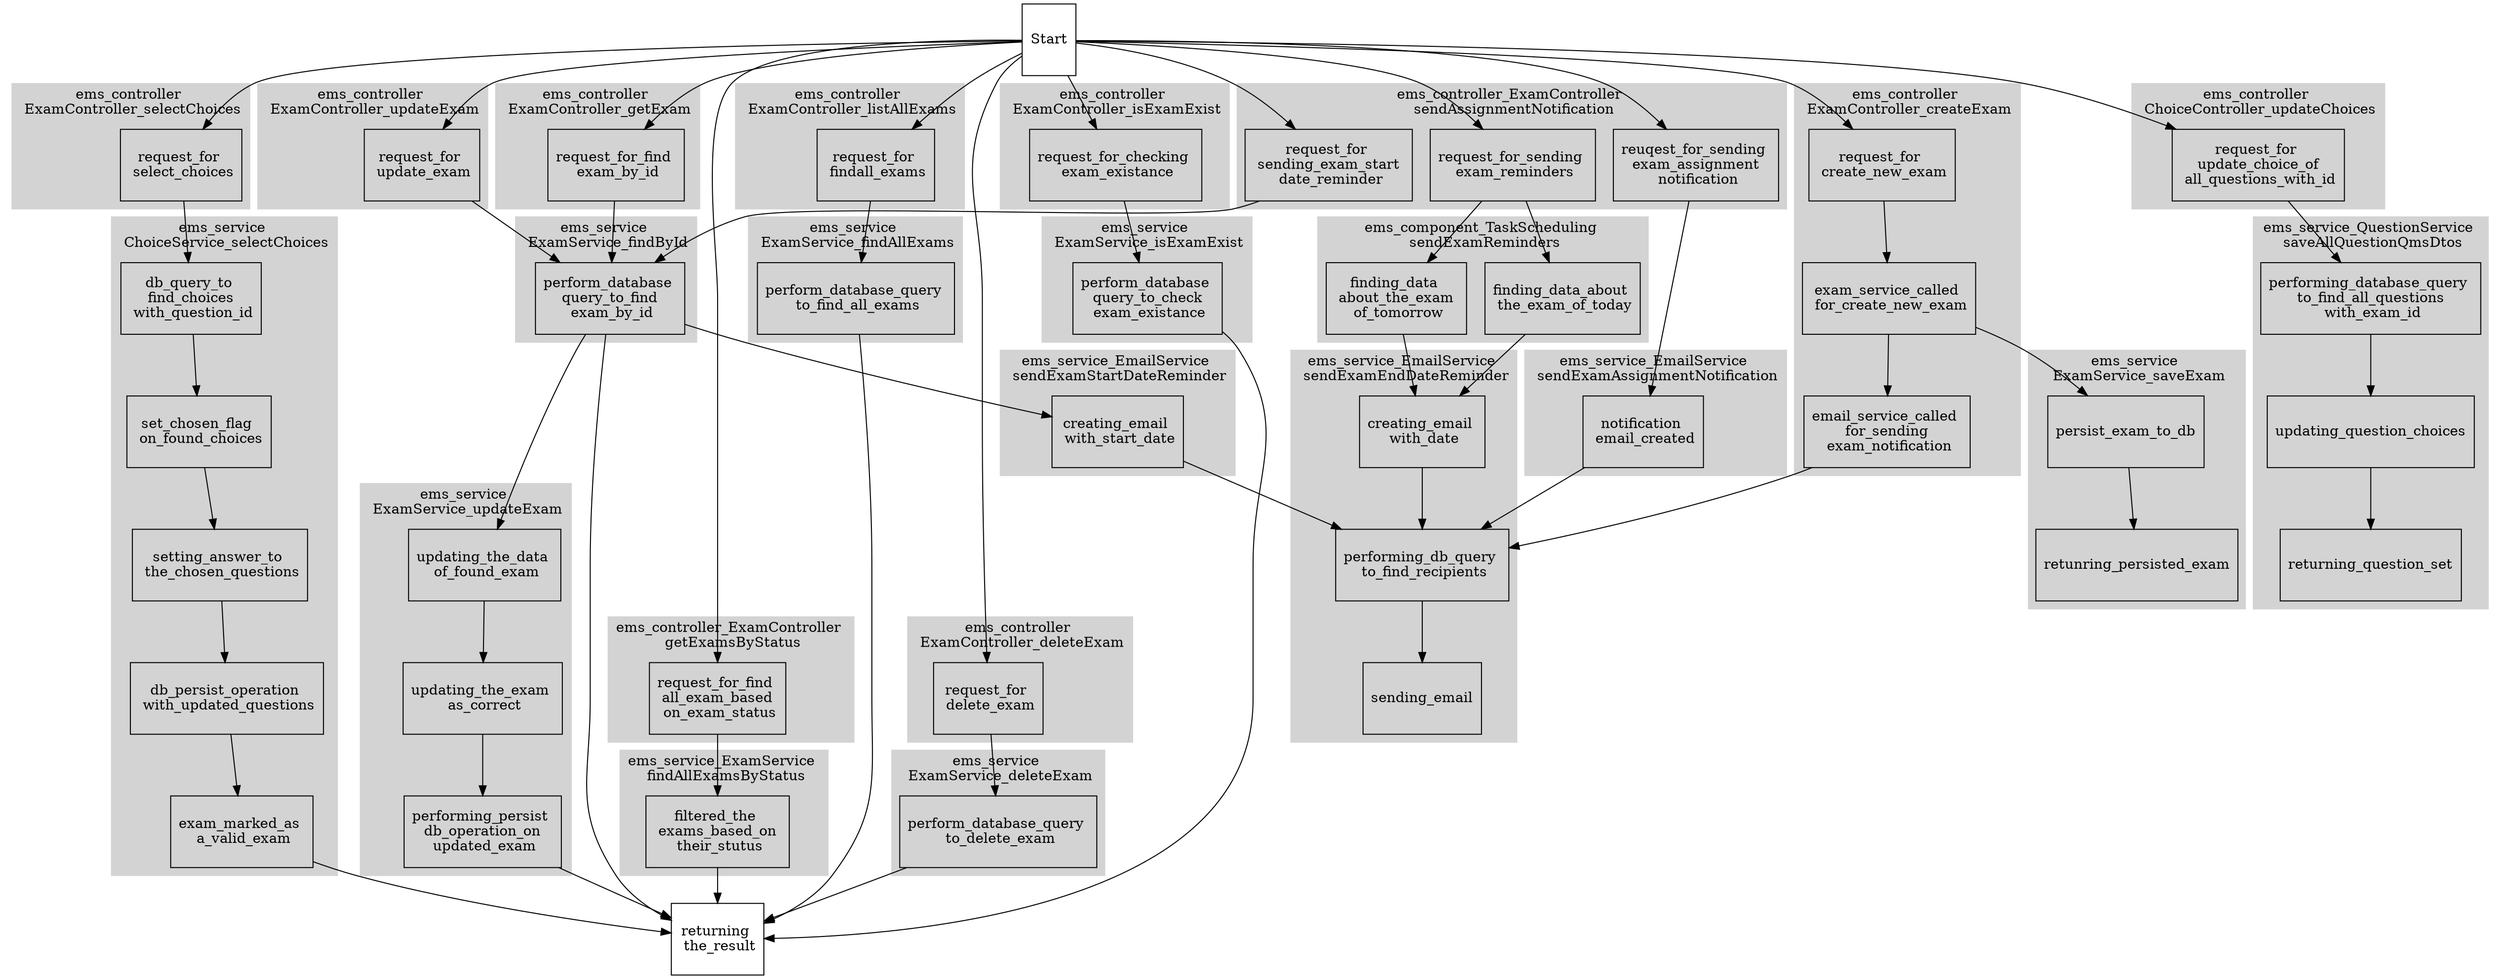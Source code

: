 strict digraph G {
node [shape=box];




node [shape=box, height = 1];
ratio=fill;

n1[label = "Start"];
n2[label = "request_for \n update_exam"];
n3[label = "perform_database \n query_to_find \n exam_by_id"];
n4[label = "updating_the_data \n of_found_exam"];
n5[label = "updating_the_exam \n as_correct"];
n6[label = "performing_persist \n db_operation_on \n updated_exam"];
n7[label = "returning \n the_result"];
n8[label = "request_for_find \n exam_by_id"];
n10[label = "request_for_find \n all_exam_based \n on_exam_status"];
n11[label = "filtered_the \n exams_based_on \n their_stutus"];
n12[label = "request_for \n findall_exams"];
n13[label = "perform_database_query \n to_find_all_exams"];
n14[label = "request_for \n sending_exam_start \n date_reminder"];
n15[label = "creating_email \n with_start_date"];
n16[label = "performing_db_query \n to_find_recipients"]
n17[label = "sending_email"];
n18[label = "request_for_sending \n exam_reminders"];
n19[label = "finding_data_about \n the_exam_of_today"];
n20[label = "creating_email \n with_date"];
n21[label = "finding_data \n about_the_exam \n of_tomorrow"];
n22[label = "reuqest_for_sending \n exam_assignment \n notification"];
n23[label = "notification \n email_created"];
n24[label = "request_for \n create_new_exam"];
n25[label = "exam_service_called \n for_create_new_exam"];
n26[label = "email_service_called \n for_sending \n exam_notification"];
n27[label = "request_for \n delete_exam"];
n28[label = "perform_database_query \n to_delete_exam"];
n29[label = "request_for \n select_choices"];
n30[label = "db_query_to \n find_choices \n with_question_id"];
n31[label = "set_chosen_flag \n on_found_choices"];
n32[label = "setting_answer_to \n the_chosen_questions"];
n33[label = "db_persist_operation \n with_updated_questions"];
n34[label = "exam_marked_as \n a_valid_exam"];
n37[label = "persist_exam_to_db"];
n38[label = "retunring_persisted_exam"];
n39[label = "request_for \n update_choice_of \n all_questions_with_id"];
n40[label = "performing_database_query \n to_find_all_questions \n with_exam_id"];
n41[label = "updating_question_choices"];
n42[label = "returning_question_set"];
n43[label = "request_for_checking \n exam_existance"];
n44[label = "perform_database \n query_to_check \n exam_existance"];


n1 -> n2;
n2 -> n3; 
n3 -> n4;
n4 -> n5;
n5 -> n6;
n6 -> n7;


n1 -> n8;
n8 -> n3;
n3 -> n7;

n1 -> n10;
n10 -> n11;
n11 -> n7;

n1 -> n12;
n12 -> n13;
n13 -> n7;

n1 -> n14;
n14 -> n3;
n3 -> n15;
n15 -> n16;
n16  -> n17;


n1 -> n18;
n18 -> n19;
n19 -> n20;
n20 -> n16;
n16 -> n17;

n1 -> n18;
n18 -> n21;
n21 -> n20;
n20 -> n16;
n16 -> n17;


n1 -> n22;
n22 -> n23
n23 -> n16;
n16 -> n17;

n1 -> n24;
n24 -> n25;
n25 -> n26;
n26 -> n16;
n16 -> n17;

n1 -> n27;
n27 -> n28;
n28 -> n7;

n1 -> n29;
n29 -> n30;
n30 -> n31;
n31 -> n32;
n32 -> n33;
n33 -> n34;
n34 -> n7;

n1 -> n24;
n24 -> n25;
n25 -> n37;
n37 -> n38;

n1 -> n39;
n39 -> n40;
n40 -> n41;
n41 -> n42;

n1 -> n43;
n43 -> n44;
n44 -> n7;

subgraph cluster_0 {
	 style=filled;
		color=lightgrey;
		node [style=filled,color=white];
		n20,n16,n17;
 		label="ems_service_EmailService \n sendExamEndDateReminder";
}
subgraph cluster_1 {
	 style=filled;
		color=lightgrey;
		node [style=filled,color=white];
		n30, n31, n32, n33, n34;
 		label="ems_service \n ChoiceService_selectChoices";
}
subgraph cluster_2 {
	 style=filled;
		color=lightgrey;
		node [style=filled,color=white];
		n39;
 		label="ems_controller \n ChoiceController_updateChoices";
}
subgraph cluster_3 {
	 style=filled;
		color=lightgrey;
		node [style=filled,color=white];
		n4, n5, n6;
 		label="ems_service \n ExamService_updateExam";
}
subgraph cluster_4 {
	 style=filled;
		color=lightgrey;
		node [style=filled,color=white];
		n2;
 		label="ems_controller \n ExamController_updateExam";
}

subgraph cluster_6 {
	 style=filled;
		color=lightgrey;
		node [style=filled,color=white];
		n13;
 		label="ems_service \n ExamService_findAllExams";
}
subgraph cluster_7 {
	 style=filled;
		color=lightgrey;
		node [style=filled,color=white];
		n12;
 		label="ems_controller \n ExamController_listAllExams";
}
subgraph cluster_8 {
	 style=filled;
		color=lightgrey;
		node [style=filled,color=white];
		n3;
 		label="ems_service \n ExamService_findById";
}


subgraph cluster_12 {
	 style=filled;
		color=lightgrey;
		node [style=filled,color=white];
		n11;
 		label="ems_service_ExamService \n findAllExamsByStatus";
}
subgraph cluster_13 {
	 style=filled;
		color=lightgrey;
		node [style=filled,color=white];
		n10;
 		label="ems_controller_ExamController \n getExamsByStatus";
}
subgraph cluster_14 {
	 style=filled;
		color=lightgrey;
		node [style=filled,color=white];
		n28;
 		label="ems_service \n ExamService_deleteExam";
}
subgraph cluster_15 {
	 style=filled;
		color=lightgrey;
		node [style=filled,color=white];
		n27;
 		label="ems_controller \n ExamController_deleteExam";
}


subgraph cluster_23 {
	 style=filled;
		color=lightgrey;
		node [style=filled,color=white];
		n8;
 		label="ems_controller \n ExamController_getExam";
}

subgraph cluster_24 {
	 style=filled;
		color=lightgrey;
		node [style=filled,color=white];
		n14, n18;
 		label="ems_controller \n ExamController_sendExamReminder";
}

subgraph cluster_25 {
	 style=filled;
		color=lightgrey;
		node [style=filled,color=white];
		n14, n16, n15, n17;
 		label="ems_service_EmailService \n sendExamStartDateReminder";
}


subgraph cluster_30 {
	 style=filled;
		color=lightgrey;
		node [style=filled,color=white];
		n19, n21, n20, n16, n17;
 		label="ems_component_TaskScheduling \n sendExamReminders";
}


subgraph cluster_24 {
	 style=filled;
		color=lightgrey;
		node [style=filled,color=white];
		n22;
 		label="ems_controller_ExamController \n sendAssignmentNotification";
}

subgraph cluster_31 {
	 style=filled;
		color=lightgrey;
		node [style=filled,color=white];
		n23, n16, n17;
 		label="ems_service_EmailService \n sendExamAssignmentNotification";
}
subgraph cluster_32 {
	 style=filled;
		color=lightgrey;
		node [style=filled,color=white];
		n37, n38;
 		label="ems_service \n ExamService_saveExam";
}


subgraph cluster_34 {
	 style=filled;
		color=lightgrey;
		node [style=filled,color=white];
		n24, n25, n26;
 		label="ems_controller \n ExamController_createExam";
}

subgraph cluster_35 {
	 style=filled;
		color=lightgrey;
		node [style=filled,color=white];
		n29;
 		label="ems_controller \n ExamController_selectChoices";
}

subgraph cluster_36 {
	 style=filled;
		color=lightgrey;
		node [style=filled,color=white];
		n30, n31, n32, n33, n34;
 		label="ems_service \n ChoiceService_selectChoices";
}


subgraph cluster_41 {
	 style=filled;
		color=lightgrey;
		node [style=filled,color=white];
		n40, n41, n42;
 		label="ems_service_QuestionService \n saveAllQuestionQmsDtos";
}
subgraph cluster_42 {
	 style=filled;
		color=lightgrey;
		node [style=filled,color=white];
		n43;
 		label="ems_controller \n ExamController_isExamExist";
}
subgraph cluster_43 {
	 style=filled;
		color=lightgrey;
		node [style=filled,color=white];
		n44;
 		label="ems_service \n ExamService_isExamExist";
}
}